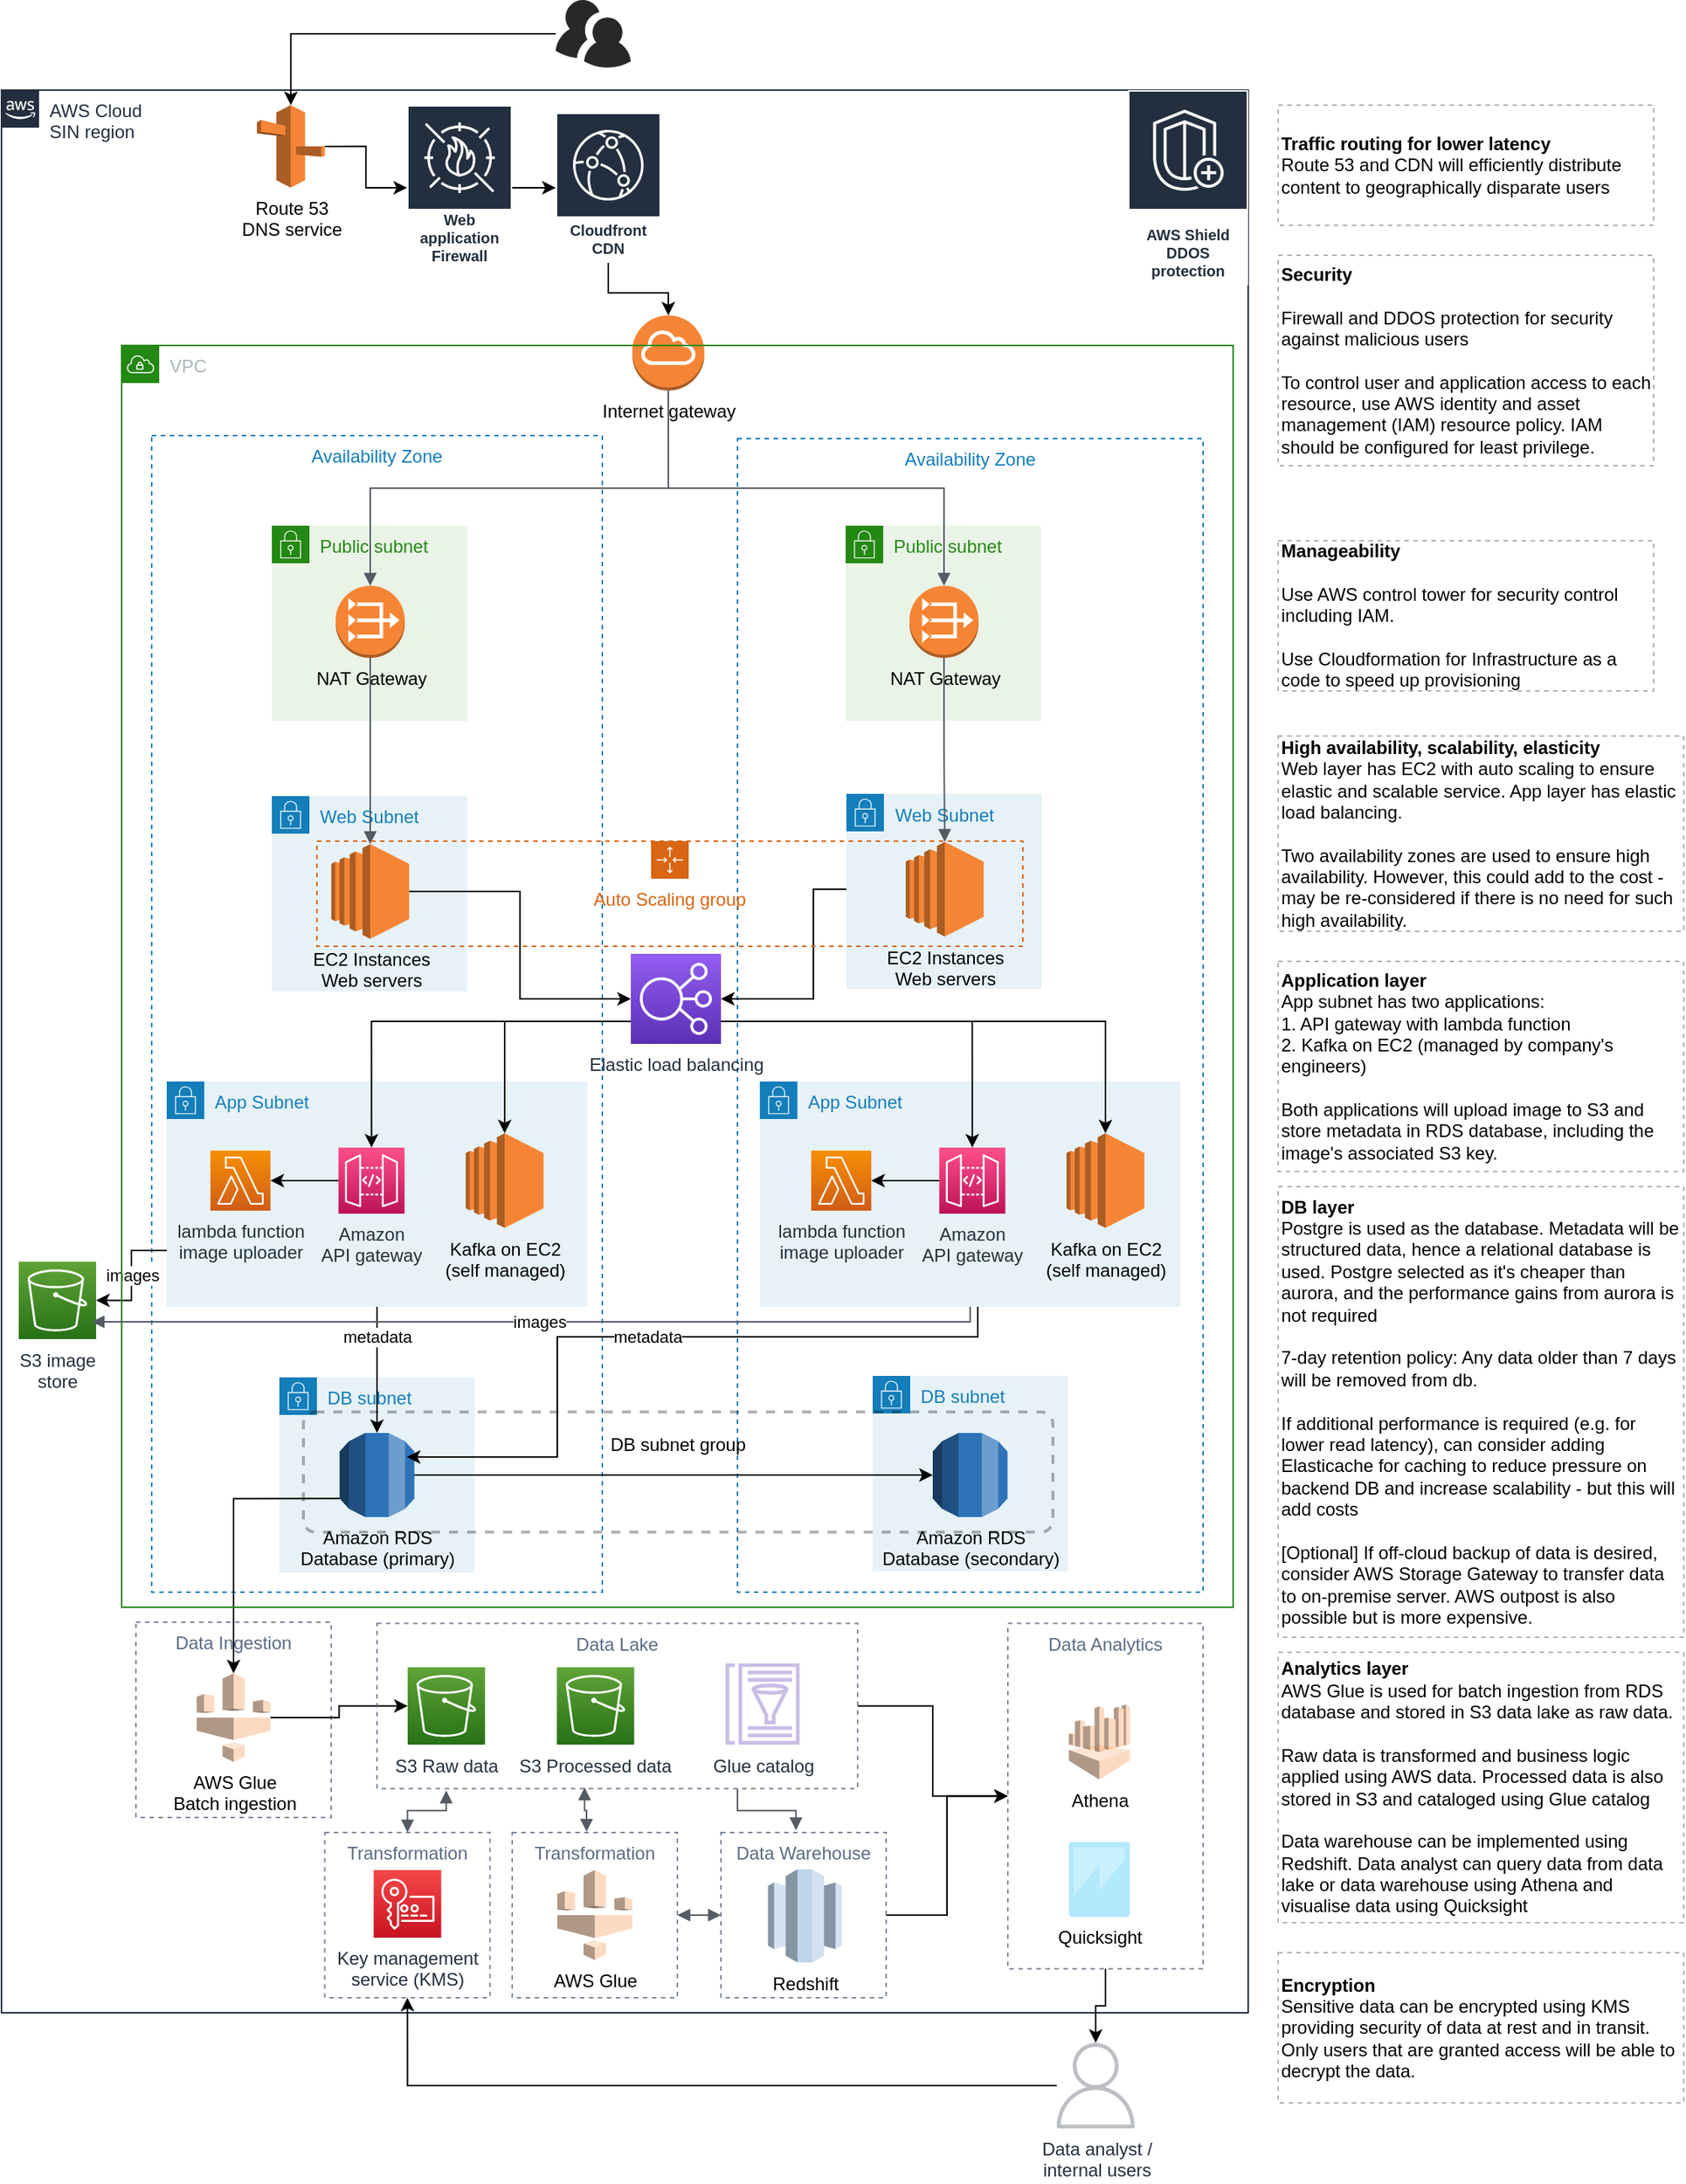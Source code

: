<mxfile version="20.8.20" type="google"><diagram name="Page-1" id="Z_pt3pRENIIgTvHNWmjk"><mxGraphModel dx="2074" dy="1067" grid="1" gridSize="10" guides="1" tooltips="1" connect="1" arrows="1" fold="1" page="1" pageScale="1" pageWidth="1150" pageHeight="1500" math="0" shadow="0"><root><mxCell id="0"/><mxCell id="1" parent="0"/><mxCell id="AqqaWW2F5CdGL5mH2hgV-82" value="App Subnet" style="points=[[0,0],[0.25,0],[0.5,0],[0.75,0],[1,0],[1,0.25],[1,0.5],[1,0.75],[1,1],[0.75,1],[0.5,1],[0.25,1],[0,1],[0,0.75],[0,0.5],[0,0.25]];outlineConnect=0;gradientColor=none;html=1;whiteSpace=wrap;fontSize=12;fontStyle=0;container=1;pointerEvents=0;collapsible=0;recursiveResize=0;shape=mxgraph.aws4.group;grIcon=mxgraph.aws4.group_security_group;grStroke=0;strokeColor=#147EBA;fillColor=#E6F2F8;verticalAlign=top;align=left;spacingLeft=30;fontColor=#147EBA;dashed=0;" parent="1" vertex="1"><mxGeometry x="524.89" y="730" width="280" height="150" as="geometry"/></mxCell><mxCell id="AqqaWW2F5CdGL5mH2hgV-2" value="AWS Cloud&lt;br&gt;SIN region" style="points=[[0,0],[0.25,0],[0.5,0],[0.75,0],[1,0],[1,0.25],[1,0.5],[1,0.75],[1,1],[0.75,1],[0.5,1],[0.25,1],[0,1],[0,0.75],[0,0.5],[0,0.25]];outlineConnect=0;gradientColor=none;html=1;whiteSpace=wrap;fontSize=12;fontStyle=0;container=1;pointerEvents=0;collapsible=0;recursiveResize=0;shape=mxgraph.aws4.group;grIcon=mxgraph.aws4.group_aws_cloud_alt;strokeColor=#232F3E;fillColor=none;verticalAlign=top;align=left;spacingLeft=30;fontColor=#232F3E;dashed=0;" parent="1" vertex="1"><mxGeometry x="20" y="70" width="830" height="1280" as="geometry"/></mxCell><mxCell id="hZ1_8RKGatUU9lR4Nghv-7" value="Data Ingestion" style="fillColor=none;strokeColor=#5A6C86;dashed=1;verticalAlign=top;fontStyle=0;fontColor=#5A6C86;opacity=80;" parent="AqqaWW2F5CdGL5mH2hgV-2" vertex="1"><mxGeometry x="89.51" y="1020" width="130" height="130" as="geometry"/></mxCell><mxCell id="AqqaWW2F5CdGL5mH2hgV-81" value="Availability Zone" style="fillColor=none;strokeColor=#147EBA;dashed=1;verticalAlign=top;fontStyle=0;fontColor=#147EBA;" parent="AqqaWW2F5CdGL5mH2hgV-2" vertex="1"><mxGeometry x="490" y="232" width="310" height="768" as="geometry"/></mxCell><mxCell id="AqqaWW2F5CdGL5mH2hgV-20" value="Availability Zone" style="fillColor=none;strokeColor=#147EBA;dashed=1;verticalAlign=top;fontStyle=0;fontColor=#147EBA;" parent="AqqaWW2F5CdGL5mH2hgV-2" vertex="1"><mxGeometry x="100" y="230" width="300" height="770" as="geometry"/></mxCell><mxCell id="AqqaWW2F5CdGL5mH2hgV-15" style="edgeStyle=orthogonalEdgeStyle;rounded=0;orthogonalLoop=1;jettySize=auto;html=1;exitX=1;exitY=0.5;exitDx=0;exitDy=0;exitPerimeter=0;" parent="AqqaWW2F5CdGL5mH2hgV-2" source="AqqaWW2F5CdGL5mH2hgV-6" target="AqqaWW2F5CdGL5mH2hgV-10" edge="1"><mxGeometry relative="1" as="geometry"/></mxCell><mxCell id="AqqaWW2F5CdGL5mH2hgV-6" value="Route 53 &lt;br&gt;DNS service" style="outlineConnect=0;dashed=0;verticalLabelPosition=bottom;verticalAlign=top;align=center;html=1;shape=mxgraph.aws3.route_53;fillColor=#F58536;gradientColor=none;" parent="AqqaWW2F5CdGL5mH2hgV-2" vertex="1"><mxGeometry x="170" y="10" width="45.25" height="54.88" as="geometry"/></mxCell><mxCell id="AqqaWW2F5CdGL5mH2hgV-19" style="edgeStyle=orthogonalEdgeStyle;rounded=0;orthogonalLoop=1;jettySize=auto;html=1;" parent="AqqaWW2F5CdGL5mH2hgV-2" source="AqqaWW2F5CdGL5mH2hgV-9" target="AqqaWW2F5CdGL5mH2hgV-18" edge="1"><mxGeometry relative="1" as="geometry"/></mxCell><mxCell id="AqqaWW2F5CdGL5mH2hgV-9" value="Cloudfront CDN" style="sketch=0;outlineConnect=0;fontColor=#232F3E;gradientColor=none;strokeColor=#ffffff;fillColor=#232F3E;dashed=0;verticalLabelPosition=middle;verticalAlign=bottom;align=center;html=1;whiteSpace=wrap;fontSize=10;fontStyle=1;spacing=3;shape=mxgraph.aws4.productIcon;prIcon=mxgraph.aws4.cloudfront;" parent="AqqaWW2F5CdGL5mH2hgV-2" vertex="1"><mxGeometry x="369" y="15" width="70" height="100" as="geometry"/></mxCell><mxCell id="AqqaWW2F5CdGL5mH2hgV-16" style="edgeStyle=orthogonalEdgeStyle;rounded=0;orthogonalLoop=1;jettySize=auto;html=1;" parent="AqqaWW2F5CdGL5mH2hgV-2" source="AqqaWW2F5CdGL5mH2hgV-10" target="AqqaWW2F5CdGL5mH2hgV-9" edge="1"><mxGeometry relative="1" as="geometry"/></mxCell><mxCell id="AqqaWW2F5CdGL5mH2hgV-10" value="Web application Firewall" style="sketch=0;outlineConnect=0;fontColor=#232F3E;gradientColor=none;strokeColor=#ffffff;fillColor=#232F3E;dashed=0;verticalLabelPosition=middle;verticalAlign=bottom;align=center;html=1;whiteSpace=wrap;fontSize=10;fontStyle=1;spacing=3;shape=mxgraph.aws4.productIcon;prIcon=mxgraph.aws4.waf;" parent="AqqaWW2F5CdGL5mH2hgV-2" vertex="1"><mxGeometry x="270" y="10" width="70" height="110" as="geometry"/></mxCell><mxCell id="AqqaWW2F5CdGL5mH2hgV-11" value="AWS Shield&lt;br&gt;DDOS protection" style="sketch=0;outlineConnect=0;fontColor=#232F3E;gradientColor=none;strokeColor=#ffffff;fillColor=#232F3E;dashed=0;verticalLabelPosition=middle;verticalAlign=bottom;align=center;html=1;whiteSpace=wrap;fontSize=10;fontStyle=1;spacing=3;shape=mxgraph.aws4.productIcon;prIcon=mxgraph.aws4.shield;" parent="AqqaWW2F5CdGL5mH2hgV-2" vertex="1"><mxGeometry x="750" width="80" height="130" as="geometry"/></mxCell><mxCell id="AqqaWW2F5CdGL5mH2hgV-18" value="Internet gateway" style="outlineConnect=0;dashed=0;verticalLabelPosition=bottom;verticalAlign=top;align=center;html=1;shape=mxgraph.aws3.internet_gateway;fillColor=#F58536;gradientColor=none;" parent="AqqaWW2F5CdGL5mH2hgV-2" vertex="1"><mxGeometry x="420" y="150" width="47.92" height="50" as="geometry"/></mxCell><mxCell id="AqqaWW2F5CdGL5mH2hgV-21" value="Public subnet" style="points=[[0,0],[0.25,0],[0.5,0],[0.75,0],[1,0],[1,0.25],[1,0.5],[1,0.75],[1,1],[0.75,1],[0.5,1],[0.25,1],[0,1],[0,0.75],[0,0.5],[0,0.25]];outlineConnect=0;gradientColor=none;html=1;whiteSpace=wrap;fontSize=12;fontStyle=0;container=1;pointerEvents=0;collapsible=0;recursiveResize=0;shape=mxgraph.aws4.group;grIcon=mxgraph.aws4.group_security_group;grStroke=0;strokeColor=#248814;fillColor=#E9F3E6;verticalAlign=top;align=left;spacingLeft=30;fontColor=#248814;dashed=0;" parent="AqqaWW2F5CdGL5mH2hgV-2" vertex="1"><mxGeometry x="180" y="290" width="130" height="130" as="geometry"/></mxCell><mxCell id="AqqaWW2F5CdGL5mH2hgV-25" value="NAT Gateway" style="outlineConnect=0;dashed=0;verticalLabelPosition=bottom;verticalAlign=top;align=center;html=1;shape=mxgraph.aws3.vpc_nat_gateway;fillColor=#F58534;gradientColor=none;" parent="AqqaWW2F5CdGL5mH2hgV-21" vertex="1"><mxGeometry x="42.5" y="40" width="46" height="48" as="geometry"/></mxCell><mxCell id="AqqaWW2F5CdGL5mH2hgV-22" value="Web Subnet" style="points=[[0,0],[0.25,0],[0.5,0],[0.75,0],[1,0],[1,0.25],[1,0.5],[1,0.75],[1,1],[0.75,1],[0.5,1],[0.25,1],[0,1],[0,0.75],[0,0.5],[0,0.25]];outlineConnect=0;gradientColor=none;html=1;whiteSpace=wrap;fontSize=12;fontStyle=0;container=1;pointerEvents=0;collapsible=0;recursiveResize=0;shape=mxgraph.aws4.group;grIcon=mxgraph.aws4.group_security_group;grStroke=0;strokeColor=#147EBA;fillColor=#E6F2F8;verticalAlign=top;align=left;spacingLeft=30;fontColor=#147EBA;dashed=0;" parent="AqqaWW2F5CdGL5mH2hgV-2" vertex="1"><mxGeometry x="180" y="470" width="130" height="130" as="geometry"/></mxCell><mxCell id="AqqaWW2F5CdGL5mH2hgV-26" value="EC2 Instances&lt;br&gt;Web servers" style="outlineConnect=0;dashed=0;verticalLabelPosition=bottom;verticalAlign=top;align=center;html=1;shape=mxgraph.aws3.ec2;fillColor=#F58534;gradientColor=none;" parent="AqqaWW2F5CdGL5mH2hgV-22" vertex="1"><mxGeometry x="39.59" y="32" width="51.82" height="63" as="geometry"/></mxCell><mxCell id="AqqaWW2F5CdGL5mH2hgV-79" value="images" style="edgeStyle=orthogonalEdgeStyle;rounded=0;orthogonalLoop=1;jettySize=auto;html=1;exitX=0;exitY=0.75;exitDx=0;exitDy=0;" parent="AqqaWW2F5CdGL5mH2hgV-2" source="AqqaWW2F5CdGL5mH2hgV-23" target="AqqaWW2F5CdGL5mH2hgV-38" edge="1"><mxGeometry relative="1" as="geometry"/></mxCell><mxCell id="AqqaWW2F5CdGL5mH2hgV-23" value="App Subnet" style="points=[[0,0],[0.25,0],[0.5,0],[0.75,0],[1,0],[1,0.25],[1,0.5],[1,0.75],[1,1],[0.75,1],[0.5,1],[0.25,1],[0,1],[0,0.75],[0,0.5],[0,0.25]];outlineConnect=0;gradientColor=none;html=1;whiteSpace=wrap;fontSize=12;fontStyle=0;container=1;pointerEvents=0;collapsible=0;recursiveResize=0;shape=mxgraph.aws4.group;grIcon=mxgraph.aws4.group_security_group;grStroke=0;strokeColor=#147EBA;fillColor=#E6F2F8;verticalAlign=top;align=left;spacingLeft=30;fontColor=#147EBA;dashed=0;" parent="AqqaWW2F5CdGL5mH2hgV-2" vertex="1"><mxGeometry x="110" y="660" width="280" height="150" as="geometry"/></mxCell><mxCell id="AqqaWW2F5CdGL5mH2hgV-30" value="Public subnet" style="points=[[0,0],[0.25,0],[0.5,0],[0.75,0],[1,0],[1,0.25],[1,0.5],[1,0.75],[1,1],[0.75,1],[0.5,1],[0.25,1],[0,1],[0,0.75],[0,0.5],[0,0.25]];outlineConnect=0;gradientColor=none;html=1;whiteSpace=wrap;fontSize=12;fontStyle=0;container=1;pointerEvents=0;collapsible=0;recursiveResize=0;shape=mxgraph.aws4.group;grIcon=mxgraph.aws4.group_security_group;grStroke=0;strokeColor=#248814;fillColor=#E9F3E6;verticalAlign=top;align=left;spacingLeft=30;fontColor=#248814;dashed=0;" parent="AqqaWW2F5CdGL5mH2hgV-2" vertex="1"><mxGeometry x="562" y="290" width="130" height="130" as="geometry"/></mxCell><mxCell id="AqqaWW2F5CdGL5mH2hgV-31" value="NAT Gateway" style="outlineConnect=0;dashed=0;verticalLabelPosition=bottom;verticalAlign=top;align=center;html=1;shape=mxgraph.aws3.vpc_nat_gateway;fillColor=#F58534;gradientColor=none;" parent="AqqaWW2F5CdGL5mH2hgV-30" vertex="1"><mxGeometry x="42.5" y="40" width="46" height="48" as="geometry"/></mxCell><mxCell id="AqqaWW2F5CdGL5mH2hgV-38" value="S3 image &lt;br&gt;store" style="sketch=0;points=[[0,0,0],[0.25,0,0],[0.5,0,0],[0.75,0,0],[1,0,0],[0,1,0],[0.25,1,0],[0.5,1,0],[0.75,1,0],[1,1,0],[0,0.25,0],[0,0.5,0],[0,0.75,0],[1,0.25,0],[1,0.5,0],[1,0.75,0]];outlineConnect=0;fontColor=#232F3E;gradientColor=#60A337;gradientDirection=north;fillColor=#277116;strokeColor=#ffffff;dashed=0;verticalLabelPosition=bottom;verticalAlign=top;align=center;html=1;fontSize=12;fontStyle=0;aspect=fixed;shape=mxgraph.aws4.resourceIcon;resIcon=mxgraph.aws4.s3;" parent="AqqaWW2F5CdGL5mH2hgV-2" vertex="1"><mxGeometry x="11.5" y="780" width="51.5" height="51.5" as="geometry"/></mxCell><mxCell id="AqqaWW2F5CdGL5mH2hgV-67" style="edgeStyle=orthogonalEdgeStyle;rounded=0;orthogonalLoop=1;jettySize=auto;html=1;exitX=0;exitY=0.75;exitDx=0;exitDy=0;exitPerimeter=0;entryX=0.5;entryY=0;entryDx=0;entryDy=0;entryPerimeter=0;" parent="AqqaWW2F5CdGL5mH2hgV-2" source="AqqaWW2F5CdGL5mH2hgV-57" target="AqqaWW2F5CdGL5mH2hgV-41" edge="1"><mxGeometry relative="1" as="geometry"/></mxCell><mxCell id="AqqaWW2F5CdGL5mH2hgV-69" style="edgeStyle=orthogonalEdgeStyle;rounded=0;orthogonalLoop=1;jettySize=auto;html=1;exitX=0;exitY=0.75;exitDx=0;exitDy=0;exitPerimeter=0;entryX=0.5;entryY=0;entryDx=0;entryDy=0;entryPerimeter=0;" parent="AqqaWW2F5CdGL5mH2hgV-2" source="AqqaWW2F5CdGL5mH2hgV-57" target="AqqaWW2F5CdGL5mH2hgV-28" edge="1"><mxGeometry relative="1" as="geometry"/></mxCell><mxCell id="AqqaWW2F5CdGL5mH2hgV-87" style="edgeStyle=orthogonalEdgeStyle;rounded=0;orthogonalLoop=1;jettySize=auto;html=1;exitX=1;exitY=0.75;exitDx=0;exitDy=0;exitPerimeter=0;entryX=0.5;entryY=0;entryDx=0;entryDy=0;entryPerimeter=0;" parent="AqqaWW2F5CdGL5mH2hgV-2" source="AqqaWW2F5CdGL5mH2hgV-57" target="AqqaWW2F5CdGL5mH2hgV-84" edge="1"><mxGeometry relative="1" as="geometry"/></mxCell><mxCell id="AqqaWW2F5CdGL5mH2hgV-88" style="edgeStyle=orthogonalEdgeStyle;rounded=0;orthogonalLoop=1;jettySize=auto;html=1;exitX=1;exitY=0.75;exitDx=0;exitDy=0;exitPerimeter=0;" parent="AqqaWW2F5CdGL5mH2hgV-2" source="AqqaWW2F5CdGL5mH2hgV-57" target="AqqaWW2F5CdGL5mH2hgV-85" edge="1"><mxGeometry relative="1" as="geometry"/></mxCell><mxCell id="AqqaWW2F5CdGL5mH2hgV-57" value="Elastic load balancing" style="sketch=0;points=[[0,0,0],[0.25,0,0],[0.5,0,0],[0.75,0,0],[1,0,0],[0,1,0],[0.25,1,0],[0.5,1,0],[0.75,1,0],[1,1,0],[0,0.25,0],[0,0.5,0],[0,0.75,0],[1,0.25,0],[1,0.5,0],[1,0.75,0]];outlineConnect=0;fontColor=#232F3E;gradientColor=#945DF2;gradientDirection=north;fillColor=#5A30B5;strokeColor=#ffffff;dashed=0;verticalLabelPosition=bottom;verticalAlign=top;align=center;html=1;fontSize=12;fontStyle=0;aspect=fixed;shape=mxgraph.aws4.resourceIcon;resIcon=mxgraph.aws4.elastic_load_balancing;" parent="AqqaWW2F5CdGL5mH2hgV-2" vertex="1"><mxGeometry x="419" y="575" width="60" height="60" as="geometry"/></mxCell><mxCell id="AqqaWW2F5CdGL5mH2hgV-66" style="edgeStyle=orthogonalEdgeStyle;rounded=0;orthogonalLoop=1;jettySize=auto;html=1;entryX=0;entryY=0.5;entryDx=0;entryDy=0;entryPerimeter=0;" parent="AqqaWW2F5CdGL5mH2hgV-2" source="AqqaWW2F5CdGL5mH2hgV-26" target="AqqaWW2F5CdGL5mH2hgV-57" edge="1"><mxGeometry relative="1" as="geometry"/></mxCell><mxCell id="AqqaWW2F5CdGL5mH2hgV-44" value="lambda function&lt;br&gt;image uploader" style="sketch=0;points=[[0,0,0],[0.25,0,0],[0.5,0,0],[0.75,0,0],[1,0,0],[0,1,0],[0.25,1,0],[0.5,1,0],[0.75,1,0],[1,1,0],[0,0.25,0],[0,0.5,0],[0,0.75,0],[1,0.25,0],[1,0.5,0],[1,0.75,0]];outlineConnect=0;fontColor=#232F3E;gradientColor=#F78E04;gradientDirection=north;fillColor=#D05C17;strokeColor=#ffffff;dashed=0;verticalLabelPosition=bottom;verticalAlign=top;align=center;html=1;fontSize=12;fontStyle=0;aspect=fixed;shape=mxgraph.aws4.resourceIcon;resIcon=mxgraph.aws4.lambda;" parent="AqqaWW2F5CdGL5mH2hgV-2" vertex="1"><mxGeometry x="139.09" y="706" width="40" height="40" as="geometry"/></mxCell><mxCell id="AqqaWW2F5CdGL5mH2hgV-41" value="Amazon &lt;br&gt;API gateway" style="sketch=0;points=[[0,0,0],[0.25,0,0],[0.5,0,0],[0.75,0,0],[1,0,0],[0,1,0],[0.25,1,0],[0.5,1,0],[0.75,1,0],[1,1,0],[0,0.25,0],[0,0.5,0],[0,0.75,0],[1,0.25,0],[1,0.5,0],[1,0.75,0]];outlineConnect=0;fontColor=#232F3E;gradientColor=#FF4F8B;gradientDirection=north;fillColor=#BC1356;strokeColor=#ffffff;dashed=0;verticalLabelPosition=bottom;verticalAlign=top;align=center;html=1;fontSize=12;fontStyle=0;aspect=fixed;shape=mxgraph.aws4.resourceIcon;resIcon=mxgraph.aws4.api_gateway;" parent="AqqaWW2F5CdGL5mH2hgV-2" vertex="1"><mxGeometry x="224.34" y="704" width="44" height="44" as="geometry"/></mxCell><mxCell id="AqqaWW2F5CdGL5mH2hgV-28" value="Kafka on EC2 &lt;br&gt;(self managed)" style="outlineConnect=0;dashed=0;verticalLabelPosition=bottom;verticalAlign=top;align=center;html=1;shape=mxgraph.aws3.ec2;fillColor=#F58534;gradientColor=none;" parent="AqqaWW2F5CdGL5mH2hgV-2" vertex="1"><mxGeometry x="309.09" y="694.5" width="51.82" height="63" as="geometry"/></mxCell><mxCell id="AqqaWW2F5CdGL5mH2hgV-48" style="edgeStyle=orthogonalEdgeStyle;rounded=0;orthogonalLoop=1;jettySize=auto;html=1;exitX=0;exitY=0.5;exitDx=0;exitDy=0;exitPerimeter=0;entryX=1;entryY=0.5;entryDx=0;entryDy=0;entryPerimeter=0;" parent="AqqaWW2F5CdGL5mH2hgV-2" source="AqqaWW2F5CdGL5mH2hgV-41" target="AqqaWW2F5CdGL5mH2hgV-44" edge="1"><mxGeometry relative="1" as="geometry"/></mxCell><mxCell id="AqqaWW2F5CdGL5mH2hgV-83" value="lambda function&lt;br&gt;image uploader" style="sketch=0;points=[[0,0,0],[0.25,0,0],[0.5,0,0],[0.75,0,0],[1,0,0],[0,1,0],[0.25,1,0],[0.5,1,0],[0.75,1,0],[1,1,0],[0,0.25,0],[0,0.5,0],[0,0.75,0],[1,0.25,0],[1,0.5,0],[1,0.75,0]];outlineConnect=0;fontColor=#232F3E;gradientColor=#F78E04;gradientDirection=north;fillColor=#D05C17;strokeColor=#ffffff;dashed=0;verticalLabelPosition=bottom;verticalAlign=top;align=center;html=1;fontSize=12;fontStyle=0;aspect=fixed;shape=mxgraph.aws4.resourceIcon;resIcon=mxgraph.aws4.lambda;" parent="AqqaWW2F5CdGL5mH2hgV-2" vertex="1"><mxGeometry x="539.09" y="706" width="40" height="40" as="geometry"/></mxCell><mxCell id="AqqaWW2F5CdGL5mH2hgV-89" style="edgeStyle=orthogonalEdgeStyle;rounded=0;orthogonalLoop=1;jettySize=auto;html=1;exitX=0;exitY=0.5;exitDx=0;exitDy=0;exitPerimeter=0;entryX=1;entryY=0.5;entryDx=0;entryDy=0;entryPerimeter=0;" parent="AqqaWW2F5CdGL5mH2hgV-2" source="AqqaWW2F5CdGL5mH2hgV-84" target="AqqaWW2F5CdGL5mH2hgV-83" edge="1"><mxGeometry relative="1" as="geometry"/></mxCell><mxCell id="AqqaWW2F5CdGL5mH2hgV-84" value="Amazon &lt;br&gt;API gateway" style="sketch=0;points=[[0,0,0],[0.25,0,0],[0.5,0,0],[0.75,0,0],[1,0,0],[0,1,0],[0.25,1,0],[0.5,1,0],[0.75,1,0],[1,1,0],[0,0.25,0],[0,0.5,0],[0,0.75,0],[1,0.25,0],[1,0.5,0],[1,0.75,0]];outlineConnect=0;fontColor=#232F3E;gradientColor=#FF4F8B;gradientDirection=north;fillColor=#BC1356;strokeColor=#ffffff;dashed=0;verticalLabelPosition=bottom;verticalAlign=top;align=center;html=1;fontSize=12;fontStyle=0;aspect=fixed;shape=mxgraph.aws4.resourceIcon;resIcon=mxgraph.aws4.api_gateway;" parent="AqqaWW2F5CdGL5mH2hgV-2" vertex="1"><mxGeometry x="624.34" y="704" width="44" height="44" as="geometry"/></mxCell><mxCell id="AqqaWW2F5CdGL5mH2hgV-85" value="Kafka on EC2 &lt;br&gt;(self managed)" style="outlineConnect=0;dashed=0;verticalLabelPosition=bottom;verticalAlign=top;align=center;html=1;shape=mxgraph.aws3.ec2;fillColor=#F58534;gradientColor=none;" parent="AqqaWW2F5CdGL5mH2hgV-2" vertex="1"><mxGeometry x="709.09" y="694.5" width="51.82" height="63" as="geometry"/></mxCell><mxCell id="AqqaWW2F5CdGL5mH2hgV-24" value="DB subnet&lt;span style=&quot;white-space: pre;&quot;&gt;&#9;&lt;/span&gt;" style="points=[[0,0],[0.25,0],[0.5,0],[0.75,0],[1,0],[1,0.25],[1,0.5],[1,0.75],[1,1],[0.75,1],[0.5,1],[0.25,1],[0,1],[0,0.75],[0,0.5],[0,0.25]];outlineConnect=0;gradientColor=none;html=1;whiteSpace=wrap;fontSize=12;fontStyle=0;container=1;pointerEvents=0;collapsible=0;recursiveResize=0;shape=mxgraph.aws4.group;grIcon=mxgraph.aws4.group_security_group;grStroke=0;strokeColor=#147EBA;fillColor=#E6F2F8;verticalAlign=top;align=left;spacingLeft=30;fontColor=#147EBA;dashed=0;" parent="AqqaWW2F5CdGL5mH2hgV-2" vertex="1"><mxGeometry x="185" y="857" width="130" height="130" as="geometry"/></mxCell><mxCell id="AqqaWW2F5CdGL5mH2hgV-92" value="DB subnet&lt;span style=&quot;white-space: pre;&quot;&gt;&#9;&lt;/span&gt;" style="points=[[0,0],[0.25,0],[0.5,0],[0.75,0],[1,0],[1,0.25],[1,0.5],[1,0.75],[1,1],[0.75,1],[0.5,1],[0.25,1],[0,1],[0,0.75],[0,0.5],[0,0.25]];outlineConnect=0;gradientColor=none;html=1;whiteSpace=wrap;fontSize=12;fontStyle=0;container=1;pointerEvents=0;collapsible=0;recursiveResize=0;shape=mxgraph.aws4.group;grIcon=mxgraph.aws4.group_security_group;grStroke=0;strokeColor=#147EBA;fillColor=#E6F2F8;verticalAlign=top;align=left;spacingLeft=30;fontColor=#147EBA;dashed=0;" parent="AqqaWW2F5CdGL5mH2hgV-2" vertex="1"><mxGeometry x="580" y="856" width="130" height="130" as="geometry"/></mxCell><mxCell id="AqqaWW2F5CdGL5mH2hgV-111" value="AWS Glue&lt;br&gt;Batch ingestion" style="outlineConnect=0;dashed=0;verticalLabelPosition=bottom;verticalAlign=top;align=center;html=1;shape=mxgraph.aws3.glue;fillColor=#F58534;gradientColor=none;opacity=30;" parent="AqqaWW2F5CdGL5mH2hgV-2" vertex="1"><mxGeometry x="129.92" y="1054" width="49.17" height="59" as="geometry"/></mxCell><mxCell id="AqqaWW2F5CdGL5mH2hgV-115" style="edgeStyle=orthogonalEdgeStyle;rounded=0;orthogonalLoop=1;jettySize=auto;html=1;exitX=0;exitY=0.78;exitDx=0;exitDy=0;exitPerimeter=0;entryX=0.5;entryY=0;entryDx=0;entryDy=0;entryPerimeter=0;" parent="AqqaWW2F5CdGL5mH2hgV-2" source="AqqaWW2F5CdGL5mH2hgV-77" target="AqqaWW2F5CdGL5mH2hgV-111" edge="1"><mxGeometry relative="1" as="geometry"/></mxCell><mxCell id="AqqaWW2F5CdGL5mH2hgV-128" style="edgeStyle=orthogonalEdgeStyle;rounded=0;orthogonalLoop=1;jettySize=auto;html=1;exitX=0.5;exitY=1;exitDx=0;exitDy=0;" parent="AqqaWW2F5CdGL5mH2hgV-2" source="AqqaWW2F5CdGL5mH2hgV-20" target="AqqaWW2F5CdGL5mH2hgV-20" edge="1"><mxGeometry relative="1" as="geometry"/></mxCell><mxCell id="hZ1_8RKGatUU9lR4Nghv-8" value="" style="edgeStyle=orthogonalEdgeStyle;rounded=0;orthogonalLoop=1;jettySize=auto;html=1;entryX=0;entryY=0.5;entryDx=0;entryDy=0;entryPerimeter=0;exitX=1;exitY=0.5;exitDx=0;exitDy=0;exitPerimeter=0;" parent="AqqaWW2F5CdGL5mH2hgV-2" source="AqqaWW2F5CdGL5mH2hgV-111" target="hZ1_8RKGatUU9lR4Nghv-9" edge="1"><mxGeometry relative="1" as="geometry"/></mxCell><mxCell id="hZ1_8RKGatUU9lR4Nghv-37" style="edgeStyle=orthogonalEdgeStyle;rounded=0;orthogonalLoop=1;jettySize=auto;html=1;" parent="AqqaWW2F5CdGL5mH2hgV-2" source="hZ1_8RKGatUU9lR4Nghv-13" target="hZ1_8RKGatUU9lR4Nghv-22" edge="1"><mxGeometry relative="1" as="geometry"/></mxCell><mxCell id="hZ1_8RKGatUU9lR4Nghv-35" style="edgeStyle=orthogonalEdgeStyle;rounded=0;orthogonalLoop=1;jettySize=auto;html=1;exitX=1;exitY=0.5;exitDx=0;exitDy=0;" parent="AqqaWW2F5CdGL5mH2hgV-2" source="hZ1_8RKGatUU9lR4Nghv-21" target="hZ1_8RKGatUU9lR4Nghv-22" edge="1"><mxGeometry relative="1" as="geometry"/></mxCell><mxCell id="hZ1_8RKGatUU9lR4Nghv-31" value="" style="edgeStyle=orthogonalEdgeStyle;html=1;endArrow=block;elbow=vertical;startArrow=block;startFill=1;endFill=1;strokeColor=#545B64;rounded=0;entryX=0.432;entryY=0.993;entryDx=0;entryDy=0;entryPerimeter=0;exitX=0.45;exitY=-0.005;exitDx=0;exitDy=0;exitPerimeter=0;" parent="AqqaWW2F5CdGL5mH2hgV-2" source="hZ1_8RKGatUU9lR4Nghv-15" target="hZ1_8RKGatUU9lR4Nghv-13" edge="1"><mxGeometry width="100" relative="1" as="geometry"><mxPoint x="300" y="1131" as="sourcePoint"/><mxPoint x="480" y="1140" as="targetPoint"/><Array as="points"/></mxGeometry></mxCell><mxCell id="hZ1_8RKGatUU9lR4Nghv-28" value="" style="edgeStyle=orthogonalEdgeStyle;html=1;endArrow=block;elbow=vertical;startArrow=none;endFill=1;strokeColor=#545B64;rounded=0;exitX=0.75;exitY=1;exitDx=0;exitDy=0;entryX=0.454;entryY=-0.014;entryDx=0;entryDy=0;entryPerimeter=0;" parent="AqqaWW2F5CdGL5mH2hgV-2" source="hZ1_8RKGatUU9lR4Nghv-13" target="hZ1_8RKGatUU9lR4Nghv-21" edge="1"><mxGeometry width="100" relative="1" as="geometry"><mxPoint x="436" y="1150" as="sourcePoint"/><mxPoint x="536" y="1150" as="targetPoint"/></mxGeometry></mxCell><mxCell id="hZ1_8RKGatUU9lR4Nghv-33" value="" style="edgeStyle=orthogonalEdgeStyle;html=1;endArrow=block;elbow=vertical;startArrow=block;startFill=1;endFill=1;strokeColor=#545B64;rounded=0;entryX=0;entryY=0.5;entryDx=0;entryDy=0;exitX=1;exitY=0.5;exitDx=0;exitDy=0;" parent="AqqaWW2F5CdGL5mH2hgV-2" edge="1" target="hZ1_8RKGatUU9lR4Nghv-21" source="hZ1_8RKGatUU9lR4Nghv-15"><mxGeometry width="100" relative="1" as="geometry"><mxPoint x="370" y="1220" as="sourcePoint"/><mxPoint x="400" y="1220" as="targetPoint"/></mxGeometry></mxCell><mxCell id="hZ1_8RKGatUU9lR4Nghv-39" value="" style="edgeStyle=orthogonalEdgeStyle;html=1;endArrow=none;elbow=vertical;startArrow=block;startFill=1;strokeColor=#545B64;rounded=0;exitX=0.5;exitY=0;exitDx=0;exitDy=0;exitPerimeter=0;" parent="AqqaWW2F5CdGL5mH2hgV-2" source="AqqaWW2F5CdGL5mH2hgV-31" target="AqqaWW2F5CdGL5mH2hgV-18" edge="1"><mxGeometry width="100" relative="1" as="geometry"><mxPoint x="450" y="280" as="sourcePoint"/><mxPoint x="550" y="280" as="targetPoint"/></mxGeometry></mxCell><mxCell id="hZ1_8RKGatUU9lR4Nghv-41" value="" style="edgeStyle=orthogonalEdgeStyle;html=1;endArrow=none;elbow=vertical;startArrow=block;startFill=1;strokeColor=#545B64;rounded=0;exitX=0.5;exitY=0;exitDx=0;exitDy=0;exitPerimeter=0;entryX=0.5;entryY=1;entryDx=0;entryDy=0;entryPerimeter=0;" parent="AqqaWW2F5CdGL5mH2hgV-2" source="AqqaWW2F5CdGL5mH2hgV-25" target="AqqaWW2F5CdGL5mH2hgV-18" edge="1"><mxGeometry width="100" relative="1" as="geometry"><mxPoint x="560" y="500" as="sourcePoint"/><mxPoint x="660" y="500" as="targetPoint"/></mxGeometry></mxCell><mxCell id="hZ1_8RKGatUU9lR4Nghv-42" value="" style="edgeStyle=orthogonalEdgeStyle;html=1;endArrow=block;elbow=vertical;startArrow=none;endFill=1;strokeColor=#545B64;rounded=0;exitX=0.5;exitY=1;exitDx=0;exitDy=0;exitPerimeter=0;" parent="AqqaWW2F5CdGL5mH2hgV-2" source="AqqaWW2F5CdGL5mH2hgV-25" target="AqqaWW2F5CdGL5mH2hgV-26" edge="1"><mxGeometry width="100" relative="1" as="geometry"><mxPoint x="310" y="430" as="sourcePoint"/><mxPoint x="410" y="430" as="targetPoint"/></mxGeometry></mxCell><mxCell id="aySaJsYiRM-s_02S3smy-1" value="" style="group" vertex="1" connectable="0" parent="AqqaWW2F5CdGL5mH2hgV-2"><mxGeometry x="340" y="1160" width="110" height="110" as="geometry"/></mxCell><mxCell id="hZ1_8RKGatUU9lR4Nghv-15" value="Transformation" style="fillColor=none;strokeColor=#5A6C86;dashed=1;verticalAlign=top;fontStyle=0;fontColor=#5A6C86;opacity=80;" parent="aySaJsYiRM-s_02S3smy-1" vertex="1"><mxGeometry width="110" height="110" as="geometry"/></mxCell><mxCell id="hZ1_8RKGatUU9lR4Nghv-12" value="AWS Glue" style="outlineConnect=0;dashed=0;verticalLabelPosition=bottom;verticalAlign=top;align=center;html=1;shape=mxgraph.aws3.glue;fillColor=#F58534;gradientColor=none;opacity=30;" parent="aySaJsYiRM-s_02S3smy-1" vertex="1"><mxGeometry x="30" y="25" width="50" height="60" as="geometry"/></mxCell><mxCell id="aySaJsYiRM-s_02S3smy-3" value="" style="group" vertex="1" connectable="0" parent="AqqaWW2F5CdGL5mH2hgV-2"><mxGeometry x="479" y="1160" width="110" height="110" as="geometry"/></mxCell><mxCell id="hZ1_8RKGatUU9lR4Nghv-21" value="Data Warehouse" style="fillColor=none;strokeColor=#5A6C86;dashed=1;verticalAlign=top;fontStyle=0;fontColor=#5A6C86;opacity=80;" parent="aySaJsYiRM-s_02S3smy-3" vertex="1"><mxGeometry width="110" height="110" as="geometry"/></mxCell><mxCell id="AqqaWW2F5CdGL5mH2hgV-112" value="Redshift" style="outlineConnect=0;dashed=0;verticalLabelPosition=bottom;verticalAlign=top;align=center;html=1;shape=mxgraph.aws3.redshift;fillColor=#2E73B8;gradientColor=none;opacity=30;" parent="aySaJsYiRM-s_02S3smy-3" vertex="1"><mxGeometry x="31.308" y="24.5" width="49.077" height="62" as="geometry"/></mxCell><mxCell id="aySaJsYiRM-s_02S3smy-4" value="" style="group" vertex="1" connectable="0" parent="AqqaWW2F5CdGL5mH2hgV-2"><mxGeometry x="670" y="1020.75" width="130" height="230" as="geometry"/></mxCell><mxCell id="hZ1_8RKGatUU9lR4Nghv-22" value="Data Analytics" style="fillColor=none;strokeColor=#5A6C86;dashed=1;verticalAlign=top;fontStyle=0;fontColor=#5A6C86;opacity=80;" parent="aySaJsYiRM-s_02S3smy-4" vertex="1"><mxGeometry width="130" height="230" as="geometry"/></mxCell><mxCell id="AqqaWW2F5CdGL5mH2hgV-113" value="Athena" style="outlineConnect=0;dashed=0;verticalLabelPosition=bottom;verticalAlign=top;align=center;html=1;shape=mxgraph.aws3.athena;fillColor=#F58534;gradientColor=none;opacity=30;" parent="aySaJsYiRM-s_02S3smy-4" vertex="1"><mxGeometry x="40.625" y="54" width="40.625" height="50" as="geometry"/></mxCell><mxCell id="AqqaWW2F5CdGL5mH2hgV-114" value="Quicksight" style="outlineConnect=0;dashed=0;verticalLabelPosition=bottom;verticalAlign=top;align=center;html=1;shape=mxgraph.aws3.quicksight;fillColor=#00B7F4;gradientColor=none;opacity=30;" parent="aySaJsYiRM-s_02S3smy-4" vertex="1"><mxGeometry x="40.625" y="145.5" width="40.625" height="50" as="geometry"/></mxCell><mxCell id="aySaJsYiRM-s_02S3smy-5" value="" style="group" vertex="1" connectable="0" parent="AqqaWW2F5CdGL5mH2hgV-2"><mxGeometry x="250" y="1020.75" width="320" height="110" as="geometry"/></mxCell><mxCell id="hZ1_8RKGatUU9lR4Nghv-13" value="Data Lake" style="fillColor=none;strokeColor=#5A6C86;dashed=1;verticalAlign=top;fontStyle=0;fontColor=#5A6C86;opacity=80;" parent="aySaJsYiRM-s_02S3smy-5" vertex="1"><mxGeometry width="320" height="110" as="geometry"/></mxCell><mxCell id="hZ1_8RKGatUU9lR4Nghv-9" value="S3 Raw data" style="sketch=0;points=[[0,0,0],[0.25,0,0],[0.5,0,0],[0.75,0,0],[1,0,0],[0,1,0],[0.25,1,0],[0.5,1,0],[0.75,1,0],[1,1,0],[0,0.25,0],[0,0.5,0],[0,0.75,0],[1,0.25,0],[1,0.5,0],[1,0.75,0]];outlineConnect=0;fontColor=#232F3E;gradientColor=#60A337;gradientDirection=north;fillColor=#277116;strokeColor=#ffffff;dashed=0;verticalLabelPosition=bottom;verticalAlign=top;align=center;html=1;fontSize=12;fontStyle=0;aspect=fixed;shape=mxgraph.aws4.resourceIcon;resIcon=mxgraph.aws4.s3;" parent="aySaJsYiRM-s_02S3smy-5" vertex="1"><mxGeometry x="20.414" y="29.25" width="51.5" height="51.5" as="geometry"/></mxCell><mxCell id="hZ1_8RKGatUU9lR4Nghv-10" value="S3 Processed data" style="sketch=0;points=[[0,0,0],[0.25,0,0],[0.5,0,0],[0.75,0,0],[1,0,0],[0,1,0],[0.25,1,0],[0.5,1,0],[0.75,1,0],[1,1,0],[0,0.25,0],[0,0.5,0],[0,0.75,0],[1,0.25,0],[1,0.5,0],[1,0.75,0]];outlineConnect=0;fontColor=#232F3E;gradientColor=#60A337;gradientDirection=north;fillColor=#277116;strokeColor=#ffffff;dashed=0;verticalLabelPosition=bottom;verticalAlign=top;align=center;html=1;fontSize=12;fontStyle=0;aspect=fixed;shape=mxgraph.aws4.resourceIcon;resIcon=mxgraph.aws4.s3;" parent="aySaJsYiRM-s_02S3smy-5" vertex="1"><mxGeometry x="119.724" y="29.25" width="51.5" height="51.5" as="geometry"/></mxCell><mxCell id="hZ1_8RKGatUU9lR4Nghv-11" value="Glue catalog" style="sketch=0;outlineConnect=0;fontColor=#232F3E;gradientColor=none;fillColor=#4D27AA;strokeColor=none;dashed=0;verticalLabelPosition=bottom;verticalAlign=top;align=center;html=1;fontSize=12;fontStyle=0;aspect=fixed;pointerEvents=1;shape=mxgraph.aws4.glue_data_catalog;opacity=30;" parent="aySaJsYiRM-s_02S3smy-5" vertex="1"><mxGeometry x="231.724" y="26.58" width="50" height="54.17" as="geometry"/></mxCell><mxCell id="aySaJsYiRM-s_02S3smy-6" value="" style="group" vertex="1" connectable="0" parent="AqqaWW2F5CdGL5mH2hgV-2"><mxGeometry x="215.25" y="1160" width="110" height="110" as="geometry"/></mxCell><mxCell id="aySaJsYiRM-s_02S3smy-7" value="Transformation" style="fillColor=none;strokeColor=#5A6C86;dashed=1;verticalAlign=top;fontStyle=0;fontColor=#5A6C86;opacity=80;" vertex="1" parent="aySaJsYiRM-s_02S3smy-6"><mxGeometry width="110" height="110" as="geometry"/></mxCell><mxCell id="aySaJsYiRM-s_02S3smy-9" value="Key&amp;nbsp;management &lt;br&gt;service (KMS)" style="sketch=0;points=[[0,0,0],[0.25,0,0],[0.5,0,0],[0.75,0,0],[1,0,0],[0,1,0],[0.25,1,0],[0.5,1,0],[0.75,1,0],[1,1,0],[0,0.25,0],[0,0.5,0],[0,0.75,0],[1,0.25,0],[1,0.5,0],[1,0.75,0]];outlineConnect=0;fontColor=#232F3E;gradientColor=#F54749;gradientDirection=north;fillColor=#C7131F;strokeColor=#ffffff;dashed=0;verticalLabelPosition=bottom;verticalAlign=top;align=center;html=1;fontSize=12;fontStyle=0;aspect=fixed;shape=mxgraph.aws4.resourceIcon;resIcon=mxgraph.aws4.key_management_service;" vertex="1" parent="aySaJsYiRM-s_02S3smy-6"><mxGeometry x="32.5" y="25" width="45" height="45" as="geometry"/></mxCell><mxCell id="aySaJsYiRM-s_02S3smy-10" value="" style="edgeStyle=orthogonalEdgeStyle;html=1;endArrow=block;elbow=vertical;startArrow=block;startFill=1;endFill=1;strokeColor=#545B64;rounded=0;exitX=0.144;exitY=1.011;exitDx=0;exitDy=0;exitPerimeter=0;" edge="1" parent="AqqaWW2F5CdGL5mH2hgV-2" source="hZ1_8RKGatUU9lR4Nghv-13" target="aySaJsYiRM-s_02S3smy-7"><mxGeometry width="100" relative="1" as="geometry"><mxPoint x="280" y="1150" as="sourcePoint"/><mxPoint x="380" y="1150" as="targetPoint"/></mxGeometry></mxCell><mxCell id="AqqaWW2F5CdGL5mH2hgV-77" value="Amazon RDS&lt;br&gt;Database (primary)" style="outlineConnect=0;dashed=0;verticalLabelPosition=bottom;verticalAlign=top;align=center;html=1;shape=mxgraph.aws3.rds;fillColor=#2E73B8;gradientColor=none;" parent="AqqaWW2F5CdGL5mH2hgV-2" vertex="1"><mxGeometry x="225.11" y="894" width="49.78" height="56" as="geometry"/></mxCell><mxCell id="AqqaWW2F5CdGL5mH2hgV-80" value="metadata" style="edgeStyle=orthogonalEdgeStyle;rounded=0;orthogonalLoop=1;jettySize=auto;html=1;entryX=0.5;entryY=0;entryDx=0;entryDy=0;entryPerimeter=0;" parent="AqqaWW2F5CdGL5mH2hgV-2" source="AqqaWW2F5CdGL5mH2hgV-23" target="AqqaWW2F5CdGL5mH2hgV-77" edge="1"><mxGeometry x="-0.524" relative="1" as="geometry"><mxPoint as="offset"/></mxGeometry></mxCell><mxCell id="AqqaWW2F5CdGL5mH2hgV-1" value="VPC" style="points=[[0,0],[0.25,0],[0.5,0],[0.75,0],[1,0],[1,0.25],[1,0.5],[1,0.75],[1,1],[0.75,1],[0.5,1],[0.25,1],[0,1],[0,0.75],[0,0.5],[0,0.25]];outlineConnect=0;gradientColor=none;html=1;whiteSpace=wrap;fontSize=12;fontStyle=0;container=0;pointerEvents=0;collapsible=0;recursiveResize=0;shape=mxgraph.aws4.group;grIcon=mxgraph.aws4.group_vpc;strokeColor=#248814;fillColor=none;verticalAlign=top;align=left;spacingLeft=30;fontColor=#AAB7B8;dashed=0;" parent="1" vertex="1"><mxGeometry x="100" y="240" width="740" height="840" as="geometry"/></mxCell><mxCell id="AqqaWW2F5CdGL5mH2hgV-14" style="edgeStyle=orthogonalEdgeStyle;rounded=0;orthogonalLoop=1;jettySize=auto;html=1;" parent="1" source="AqqaWW2F5CdGL5mH2hgV-4" target="AqqaWW2F5CdGL5mH2hgV-6" edge="1"><mxGeometry relative="1" as="geometry"/></mxCell><mxCell id="AqqaWW2F5CdGL5mH2hgV-4" value="" style="verticalLabelPosition=bottom;sketch=0;html=1;fillColor=#282828;strokeColor=none;verticalAlign=top;pointerEvents=1;align=center;shape=mxgraph.cisco_safe.people_places_things_icons.icon9;" parent="1" vertex="1"><mxGeometry x="389" y="10" width="50" height="45" as="geometry"/></mxCell><mxCell id="AqqaWW2F5CdGL5mH2hgV-64" style="edgeStyle=orthogonalEdgeStyle;rounded=0;orthogonalLoop=1;jettySize=auto;html=1;entryX=1;entryY=0.5;entryDx=0;entryDy=0;entryPerimeter=0;" parent="1" source="AqqaWW2F5CdGL5mH2hgV-33" target="AqqaWW2F5CdGL5mH2hgV-57" edge="1"><mxGeometry relative="1" as="geometry"><mxPoint x="470" y="640" as="targetPoint"/></mxGeometry></mxCell><mxCell id="AqqaWW2F5CdGL5mH2hgV-100" style="edgeStyle=orthogonalEdgeStyle;rounded=0;orthogonalLoop=1;jettySize=auto;html=1;exitX=1;exitY=0.5;exitDx=0;exitDy=0;exitPerimeter=0;" parent="1" source="AqqaWW2F5CdGL5mH2hgV-77" target="AqqaWW2F5CdGL5mH2hgV-93" edge="1"><mxGeometry relative="1" as="geometry"/></mxCell><mxCell id="AqqaWW2F5CdGL5mH2hgV-32" value="Web Subnet" style="points=[[0,0],[0.25,0],[0.5,0],[0.75,0],[1,0],[1,0.25],[1,0.5],[1,0.75],[1,1],[0.75,1],[0.5,1],[0.25,1],[0,1],[0,0.75],[0,0.5],[0,0.25]];outlineConnect=0;gradientColor=none;html=1;whiteSpace=wrap;fontSize=12;fontStyle=0;container=1;pointerEvents=0;collapsible=0;recursiveResize=0;shape=mxgraph.aws4.group;grIcon=mxgraph.aws4.group_security_group;grStroke=0;strokeColor=#147EBA;fillColor=#E6F2F8;verticalAlign=top;align=left;spacingLeft=30;fontColor=#147EBA;dashed=0;" parent="1" vertex="1"><mxGeometry x="582.5" y="538.5" width="130" height="130" as="geometry"/></mxCell><mxCell id="AqqaWW2F5CdGL5mH2hgV-33" value="EC2 Instances&lt;br&gt;Web servers" style="outlineConnect=0;dashed=0;verticalLabelPosition=bottom;verticalAlign=top;align=center;html=1;shape=mxgraph.aws3.ec2;fillColor=#F58534;gradientColor=none;" parent="AqqaWW2F5CdGL5mH2hgV-32" vertex="1"><mxGeometry x="39.59" y="32" width="51.82" height="63" as="geometry"/></mxCell><mxCell id="AqqaWW2F5CdGL5mH2hgV-90" value="Auto Scaling group" style="points=[[0,0],[0.25,0],[0.5,0],[0.75,0],[1,0],[1,0.25],[1,0.5],[1,0.75],[1,1],[0.75,1],[0.5,1],[0.25,1],[0,1],[0,0.75],[0,0.5],[0,0.25]];outlineConnect=0;gradientColor=none;html=1;whiteSpace=wrap;fontSize=12;fontStyle=0;container=1;pointerEvents=0;collapsible=0;recursiveResize=0;shape=mxgraph.aws4.groupCenter;grIcon=mxgraph.aws4.group_auto_scaling_group;grStroke=1;strokeColor=#D86613;fillColor=none;verticalAlign=top;align=center;fontColor=#D86613;dashed=1;spacingTop=25;" parent="1" vertex="1"><mxGeometry x="230" y="570" width="470" height="70" as="geometry"/></mxCell><mxCell id="AqqaWW2F5CdGL5mH2hgV-93" value="Amazon RDS&lt;br&gt;Database (secondary)" style="outlineConnect=0;dashed=0;verticalLabelPosition=bottom;verticalAlign=top;align=center;html=1;shape=mxgraph.aws3.rds;fillColor=#2E73B8;gradientColor=none;" parent="1" vertex="1"><mxGeometry x="640" y="964" width="49.78" height="56" as="geometry"/></mxCell><mxCell id="AqqaWW2F5CdGL5mH2hgV-99" value="metadata" style="edgeStyle=orthogonalEdgeStyle;rounded=0;orthogonalLoop=1;jettySize=auto;html=1;entryX=0.138;entryY=0.375;entryDx=0;entryDy=0;entryPerimeter=0;" parent="1" source="AqqaWW2F5CdGL5mH2hgV-82" target="AqqaWW2F5CdGL5mH2hgV-102" edge="1"><mxGeometry relative="1" as="geometry"><mxPoint x="290" y="990" as="targetPoint"/><Array as="points"><mxPoint x="670" y="900"/><mxPoint x="390" y="900"/><mxPoint x="390" y="980"/></Array></mxGeometry></mxCell><mxCell id="AqqaWW2F5CdGL5mH2hgV-131" value="&lt;b&gt;Application layer&lt;/b&gt;&lt;br&gt;App subnet has two applications:&lt;br style=&quot;border-color: var(--border-color);&quot;&gt;&lt;span style=&quot;&quot;&gt;1. API gateway with lambda function&amp;nbsp;&lt;/span&gt;&lt;br style=&quot;border-color: var(--border-color);&quot;&gt;&lt;span style=&quot;&quot;&gt;2. Kafka on EC2 (managed by company's engineers)&lt;br&gt;&lt;br&gt;Both applications&amp;nbsp;&lt;/span&gt;will upload image to S3 and store metadata in RDS database, including the image's associated S3 key." style="whiteSpace=wrap;html=1;dashed=1;opacity=30;align=left;" parent="1" vertex="1"><mxGeometry x="870" y="650" width="270" height="140" as="geometry"/></mxCell><mxCell id="AqqaWW2F5CdGL5mH2hgV-132" value="&lt;b&gt;Analytics layer&lt;/b&gt;&lt;br&gt;AWS Glue is used for batch ingestion from RDS database and stored in S3 data lake as raw data.&lt;br&gt;&lt;br&gt;Raw data is transformed and business logic applied using AWS data. Processed data is also stored in S3 and cataloged using Glue catalog&lt;br&gt;&lt;br&gt;Data warehouse can be implemented using Redshift. Data analyst can query data from data lake or data warehouse using Athena and visualise data using Quicksight" style="whiteSpace=wrap;html=1;dashed=1;opacity=30;align=left;" parent="1" vertex="1"><mxGeometry x="870" y="1110" width="270" height="180" as="geometry"/></mxCell><mxCell id="AqqaWW2F5CdGL5mH2hgV-133" value="&lt;b&gt;DB layer&lt;/b&gt;&lt;br&gt;Postgre is used as the database. Metadata will be structured data, hence a relational database is used. Postgre selected as it's cheaper than aurora, and the performance gains from aurora is not required&lt;br&gt;&lt;br&gt;7-day retention policy: Any data older than 7 days will be removed from db.&amp;nbsp;&lt;br&gt;&lt;br&gt;If additional performance is required (e.g. for lower read latency), can consider adding Elasticache for caching to reduce pressure on backend DB and increase scalability - but this will add costs&lt;br&gt;&lt;br&gt;[Optional] If off-cloud backup of data is desired, consider AWS Storage Gateway to transfer data to on-premise server. AWS outpost is also possible but is more expensive." style="whiteSpace=wrap;html=1;dashed=1;opacity=30;align=left;" parent="1" vertex="1"><mxGeometry x="870" y="800" width="270" height="300" as="geometry"/></mxCell><mxCell id="AqqaWW2F5CdGL5mH2hgV-136" value="&lt;b&gt;Traffic routing for lower latency&lt;/b&gt;&lt;br&gt;Route 53 and CDN will efficiently distribute content to geographically disparate users" style="whiteSpace=wrap;html=1;dashed=1;opacity=30;align=left;" parent="1" vertex="1"><mxGeometry x="870" y="80" width="250" height="80" as="geometry"/></mxCell><mxCell id="AqqaWW2F5CdGL5mH2hgV-137" value="&lt;b&gt;High availability, scalability, elasticity&lt;/b&gt;&lt;br&gt;Web layer has EC2 with auto scaling to ensure elastic and scalable service. App layer has elastic load balancing. &lt;br&gt;&lt;br&gt;Two availability zones are used to ensure high availability. However, this could add to the cost - may be re-considered if there is no need for such high availability." style="whiteSpace=wrap;html=1;dashed=1;opacity=30;align=left;" parent="1" vertex="1"><mxGeometry x="870" y="500" width="270" height="130" as="geometry"/></mxCell><mxCell id="hZ1_8RKGatUU9lR4Nghv-5" value="images" style="edgeStyle=orthogonalEdgeStyle;html=1;endArrow=none;elbow=vertical;startArrow=block;startFill=1;strokeColor=#545B64;rounded=0;" parent="1" target="AqqaWW2F5CdGL5mH2hgV-82" edge="1"><mxGeometry width="100" relative="1" as="geometry"><mxPoint x="80" y="890" as="sourcePoint"/><mxPoint x="1210" y="870" as="targetPoint"/><Array as="points"><mxPoint x="83" y="890"/><mxPoint x="665" y="890"/></Array></mxGeometry></mxCell><mxCell id="aySaJsYiRM-s_02S3smy-13" style="edgeStyle=orthogonalEdgeStyle;rounded=0;orthogonalLoop=1;jettySize=auto;html=1;entryX=0.5;entryY=1;entryDx=0;entryDy=0;" edge="1" parent="1" source="AqqaWW2F5CdGL5mH2hgV-130" target="aySaJsYiRM-s_02S3smy-7"><mxGeometry relative="1" as="geometry"/></mxCell><mxCell id="AqqaWW2F5CdGL5mH2hgV-130" value="Data analyst / &lt;br&gt;internal users" style="sketch=0;outlineConnect=0;fontColor=#232F3E;gradientColor=none;fillColor=#232F3D;strokeColor=none;dashed=0;verticalLabelPosition=bottom;verticalAlign=top;align=center;html=1;fontSize=12;fontStyle=0;aspect=fixed;pointerEvents=1;shape=mxgraph.aws4.user;opacity=30;" parent="1" vertex="1"><mxGeometry x="720" y="1370" width="57" height="57" as="geometry"/></mxCell><mxCell id="hZ1_8RKGatUU9lR4Nghv-29" style="edgeStyle=orthogonalEdgeStyle;rounded=0;orthogonalLoop=1;jettySize=auto;html=1;exitX=0.5;exitY=1;exitDx=0;exitDy=0;" parent="1" source="hZ1_8RKGatUU9lR4Nghv-22" target="AqqaWW2F5CdGL5mH2hgV-130" edge="1"><mxGeometry relative="1" as="geometry"/></mxCell><mxCell id="hZ1_8RKGatUU9lR4Nghv-43" value="" style="edgeStyle=orthogonalEdgeStyle;html=1;endArrow=block;elbow=vertical;startArrow=none;endFill=1;strokeColor=#545B64;rounded=0;exitX=0.5;exitY=1;exitDx=0;exitDy=0;exitPerimeter=0;entryX=0.5;entryY=0;entryDx=0;entryDy=0;entryPerimeter=0;" parent="1" source="AqqaWW2F5CdGL5mH2hgV-31" target="AqqaWW2F5CdGL5mH2hgV-33" edge="1"><mxGeometry width="100" relative="1" as="geometry"><mxPoint x="590" y="510" as="sourcePoint"/><mxPoint x="690" y="510" as="targetPoint"/></mxGeometry></mxCell><mxCell id="aySaJsYiRM-s_02S3smy-14" value="&lt;b&gt;Encryption&lt;/b&gt;&lt;br&gt;Sensitive data can be encrypted using KMS providing security of data at rest and in transit. Only users that are granted access will be able to decrypt the data." style="whiteSpace=wrap;html=1;dashed=1;opacity=30;align=left;" vertex="1" parent="1"><mxGeometry x="870" y="1310" width="270" height="100" as="geometry"/></mxCell><mxCell id="AqqaWW2F5CdGL5mH2hgV-102" value="DB subnet group" style="rounded=1;arcSize=10;dashed=1;fillColor=none;gradientColor=none;strokeWidth=2;opacity=30;verticalAlign=top;spacingTop=8;" parent="1" vertex="1"><mxGeometry x="221" y="950" width="499" height="80" as="geometry"/></mxCell><mxCell id="aySaJsYiRM-s_02S3smy-15" value="&lt;b&gt;Security&lt;/b&gt;&lt;br&gt;&lt;br&gt;Firewall and DDOS protection for security against malicious users&lt;br&gt;&lt;br&gt;To control user and application access to each resource, use AWS identity and asset management (IAM) resource policy. IAM should be configured for least privilege." style="whiteSpace=wrap;html=1;dashed=1;opacity=30;align=left;" vertex="1" parent="1"><mxGeometry x="870" y="180" width="250" height="140" as="geometry"/></mxCell><mxCell id="aySaJsYiRM-s_02S3smy-17" value="&lt;b&gt;Manageability&lt;/b&gt;&lt;br&gt;&lt;br&gt;Use AWS control tower for security control including IAM.&lt;br&gt;&lt;br&gt;Use Cloudformation for Infrastructure as a code to speed up provisioning" style="whiteSpace=wrap;html=1;dashed=1;opacity=30;align=left;" vertex="1" parent="1"><mxGeometry x="870" y="370" width="250" height="100" as="geometry"/></mxCell></root></mxGraphModel></diagram></mxfile>